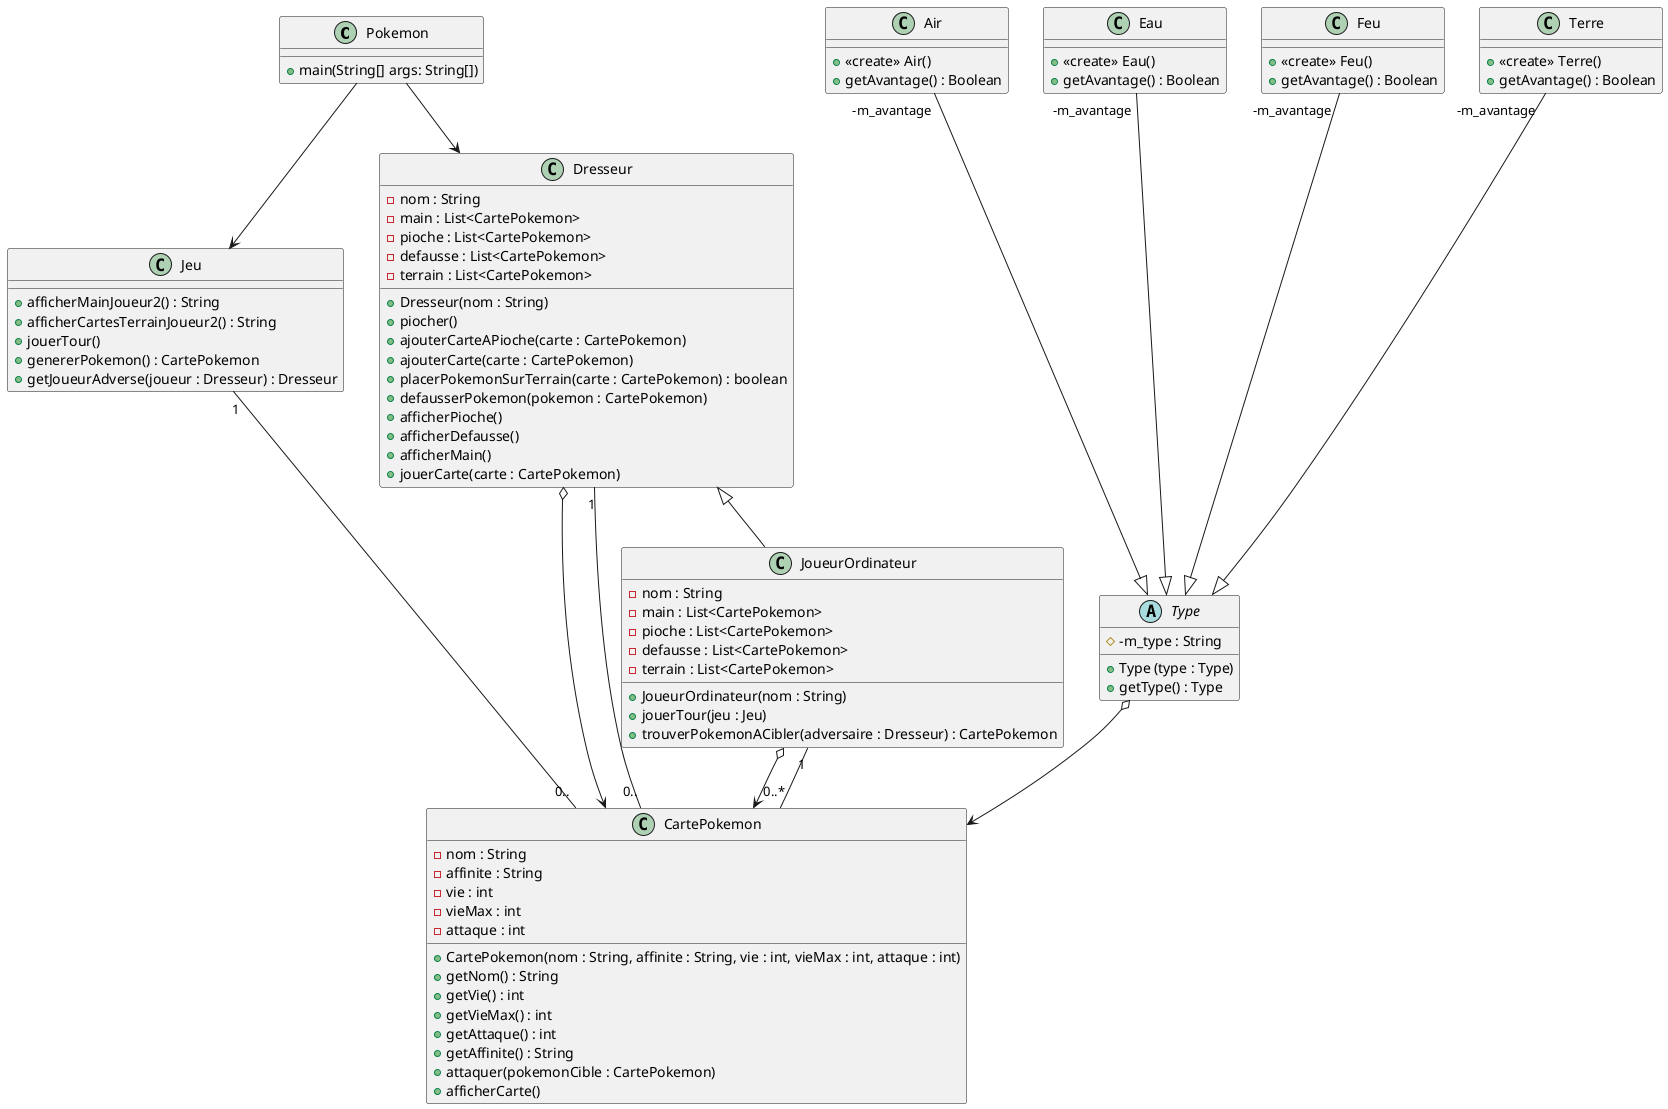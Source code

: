 @startuml

class Pokemon {
+ main(String[] args: String[])
}

class Jeu {
+ afficherMainJoueur2() : String
+ afficherCartesTerrainJoueur2() : String
+ jouerTour()
+ genererPokemon() : CartePokemon
+ getJoueurAdverse(joueur : Dresseur) : Dresseur
}

class Dresseur {
- nom : String
- main : List<CartePokemon>
- pioche : List<CartePokemon>
- defausse : List<CartePokemon>
- terrain : List<CartePokemon>
+ Dresseur(nom : String)
+ piocher()
+ ajouterCarteAPioche(carte : CartePokemon)
+ ajouterCarte(carte : CartePokemon)
+ placerPokemonSurTerrain(carte : CartePokemon) : boolean
+ defausserPokemon(pokemon : CartePokemon)
+ afficherPioche()
+ afficherDefausse()
+ afficherMain()
+ jouerCarte(carte : CartePokemon)
}

class CartePokemon {
- nom : String
- affinite : String
- vie : int
- vieMax : int
- attaque : int
+ CartePokemon(nom : String, affinite : String, vie : int, vieMax : int, attaque : int)
+ getNom() : String
+ getVie() : int
+ getVieMax() : int
+ getAttaque() : int
+ getAffinite() : String
+ attaquer(pokemonCible : CartePokemon)
+ afficherCarte()
}

abstract class Type {
#-m_type : String
+ Type (type : Type)
+ getType() : Type
}

class Air {
+ «create» Air()
+ getAvantage() : Boolean
}

class Eau {
+ «create» Eau()
+ getAvantage() : Boolean
}

class Feu {
+ «create» Feu()
+ getAvantage() : Boolean
}

class Terre {
+ «create» Terre()
+ getAvantage() : Boolean
}

class JoueurOrdinateur {
- nom : String
- main : List<CartePokemon>
- pioche : List<CartePokemon>
- defausse : List<CartePokemon>
- terrain : List<CartePokemon>
+ JoueurOrdinateur(nom : String)
+ jouerTour(jeu : Jeu)
+ trouverPokemonACibler(adversaire : Dresseur) : CartePokemon
}

Air " -m_avantage"---|> Type
Terre " -m_avantage"---|> Type
Eau " -m_avantage"---|> Type
Feu " -m_avantage"---|> Type
Type o--> CartePokemon
Dresseur o--> CartePokemon
Pokemon --> Dresseur
Pokemon --> Jeu
JoueurOrdinateur o--> CartePokemon
Dresseur <|-- JoueurOrdinateur
Jeu "1" -- "0.." CartePokemon
Dresseur "1" -- "0.." CartePokemon
JoueurOrdinateur "1" -- "0..*" CartePokemon

@enduml